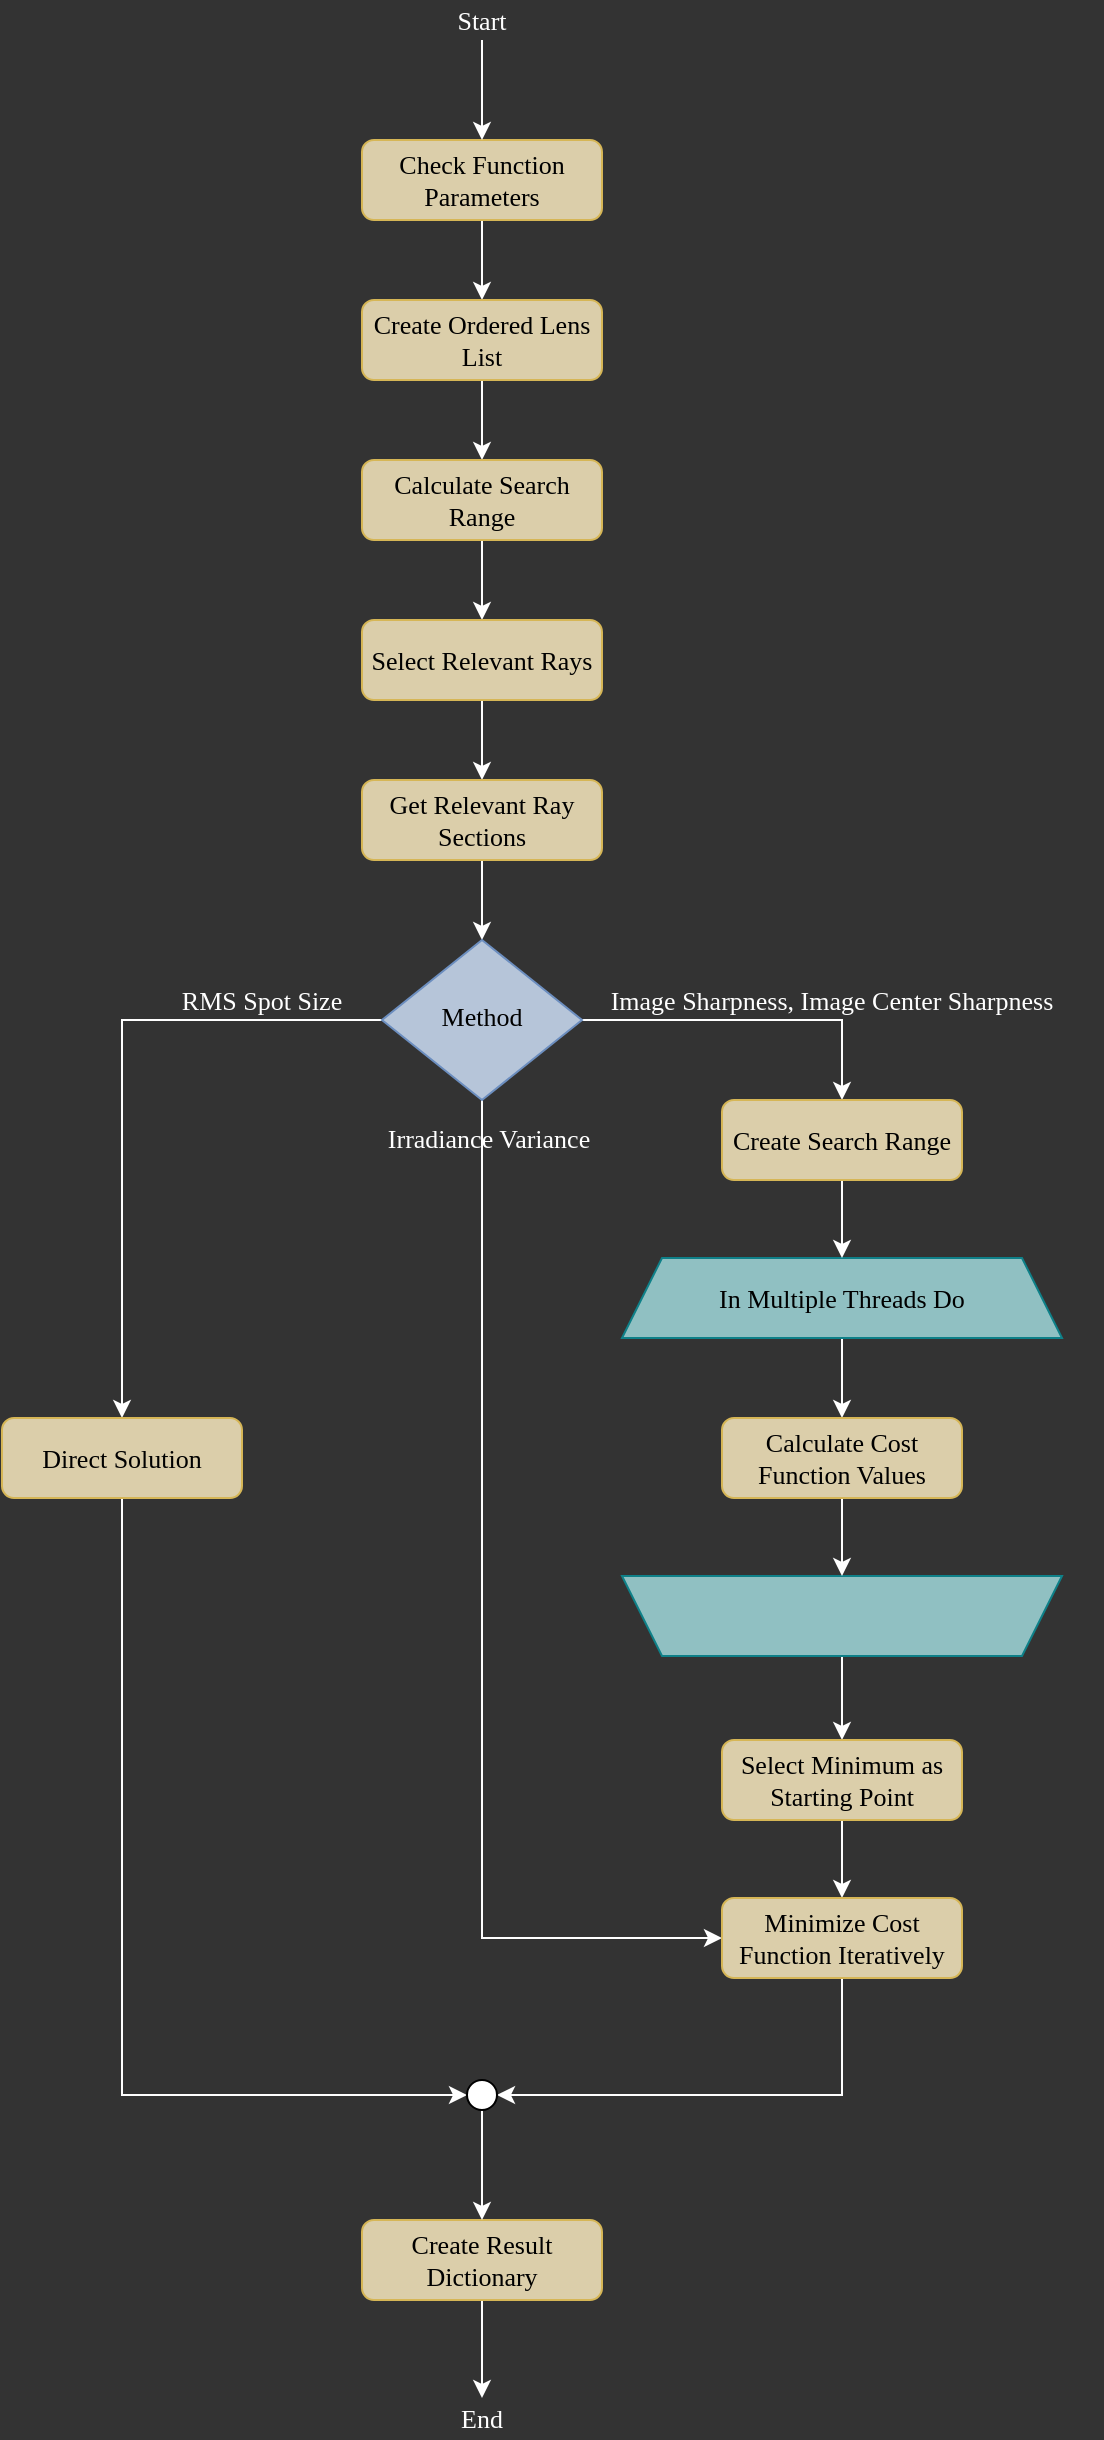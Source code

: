 <mxfile version="26.0.16">
  <diagram id="C5RBs43oDa-KdzZeNtuy" name="Page-1">
    <mxGraphModel dx="1434" dy="2000" grid="1" gridSize="10" guides="1" tooltips="1" connect="1" arrows="1" fold="1" page="1" pageScale="1" pageWidth="827" pageHeight="1169" background="#333333" math="0" shadow="0">
      <root>
        <mxCell id="WIyWlLk6GJQsqaUBKTNV-0" />
        <mxCell id="WIyWlLk6GJQsqaUBKTNV-1" parent="WIyWlLk6GJQsqaUBKTNV-0" />
        <mxCell id="uH4OkT64cM5H5gFiCBfV-25" style="edgeStyle=orthogonalEdgeStyle;rounded=0;orthogonalLoop=1;jettySize=auto;html=1;entryX=0.5;entryY=0;entryDx=0;entryDy=0;strokeColor=#FFFFFF;align=center;verticalAlign=middle;fontFamily=Helvetica;fontSize=11;fontColor=default;labelBackgroundColor=default;endArrow=classic;" parent="WIyWlLk6GJQsqaUBKTNV-1" source="tedfQHLUCKz6kTAHSQzP-0" target="Ra94u74_zHsjVBOQ7fiC-0" edge="1">
          <mxGeometry relative="1" as="geometry" />
        </mxCell>
        <mxCell id="tedfQHLUCKz6kTAHSQzP-0" value="Check Function Parameters" style="rounded=1;whiteSpace=wrap;html=1;fontSize=13;glass=0;strokeWidth=1;shadow=0;fillColor=#DBCEAA;strokeColor=#d6b656;fontFamily=Times New Roman;fontColor=#000000;flipV=0;flipH=1;" parent="WIyWlLk6GJQsqaUBKTNV-1" vertex="1">
          <mxGeometry x="280" y="40" width="120" height="40" as="geometry" />
        </mxCell>
        <mxCell id="JQYIA-HylmGEcJKbKAeS-39" value="" style="edgeStyle=orthogonalEdgeStyle;rounded=0;orthogonalLoop=1;jettySize=auto;html=1;strokeColor=#FFFFFF;align=center;verticalAlign=middle;fontFamily=Helvetica;fontSize=11;fontColor=default;labelBackgroundColor=default;endArrow=classic;" parent="WIyWlLk6GJQsqaUBKTNV-1" source="tedfQHLUCKz6kTAHSQzP-3" target="tedfQHLUCKz6kTAHSQzP-0" edge="1">
          <mxGeometry relative="1" as="geometry" />
        </mxCell>
        <mxCell id="tedfQHLUCKz6kTAHSQzP-3" value="Start" style="text;html=1;strokeColor=none;fillColor=none;align=center;verticalAlign=middle;whiteSpace=wrap;rounded=0;fontFamily=Times New Roman;fontSize=13;fontColor=#FFFFFF;" parent="WIyWlLk6GJQsqaUBKTNV-1" vertex="1">
          <mxGeometry x="320" y="-30" width="40" height="20" as="geometry" />
        </mxCell>
        <mxCell id="uH4OkT64cM5H5gFiCBfV-26" style="edgeStyle=orthogonalEdgeStyle;rounded=0;orthogonalLoop=1;jettySize=auto;html=1;entryX=0.5;entryY=0;entryDx=0;entryDy=0;strokeColor=#FFFFFF;align=center;verticalAlign=middle;fontFamily=Helvetica;fontSize=11;fontColor=default;labelBackgroundColor=default;endArrow=classic;" parent="WIyWlLk6GJQsqaUBKTNV-1" source="Ra94u74_zHsjVBOQ7fiC-0" target="uH4OkT64cM5H5gFiCBfV-0" edge="1">
          <mxGeometry relative="1" as="geometry" />
        </mxCell>
        <mxCell id="Ra94u74_zHsjVBOQ7fiC-0" value="Create Ordered Lens List" style="rounded=1;whiteSpace=wrap;html=1;fontSize=13;glass=0;strokeWidth=1;shadow=0;fillColor=#DBCEAA;strokeColor=#d6b656;fontFamily=Times New Roman;fontColor=#000000;flipV=0;flipH=1;" parent="WIyWlLk6GJQsqaUBKTNV-1" vertex="1">
          <mxGeometry x="280" y="120" width="120" height="40" as="geometry" />
        </mxCell>
        <mxCell id="JQYIA-HylmGEcJKbKAeS-13" style="edgeStyle=orthogonalEdgeStyle;rounded=0;orthogonalLoop=1;jettySize=auto;html=1;entryX=0.5;entryY=0;entryDx=0;entryDy=0;strokeColor=#FFFFFF;align=center;verticalAlign=middle;fontFamily=Helvetica;fontSize=11;fontColor=default;labelBackgroundColor=default;endArrow=classic;" parent="WIyWlLk6GJQsqaUBKTNV-1" source="uH4OkT64cM5H5gFiCBfV-0" target="JQYIA-HylmGEcJKbKAeS-0" edge="1">
          <mxGeometry relative="1" as="geometry" />
        </mxCell>
        <mxCell id="uH4OkT64cM5H5gFiCBfV-0" value="Calculate Search Range" style="rounded=1;whiteSpace=wrap;html=1;fontSize=13;glass=0;strokeWidth=1;shadow=0;fillColor=#DBCEAA;strokeColor=#d6b656;fontFamily=Times New Roman;fontColor=#000000;flipV=0;flipH=1;" parent="WIyWlLk6GJQsqaUBKTNV-1" vertex="1">
          <mxGeometry x="280" y="200" width="120" height="40" as="geometry" />
        </mxCell>
        <mxCell id="JQYIA-HylmGEcJKbKAeS-21" style="edgeStyle=orthogonalEdgeStyle;rounded=0;orthogonalLoop=1;jettySize=auto;html=1;entryX=0.5;entryY=0;entryDx=0;entryDy=0;strokeColor=#FFFFFF;align=center;verticalAlign=middle;fontFamily=Helvetica;fontSize=11;fontColor=default;labelBackgroundColor=default;endArrow=classic;" parent="WIyWlLk6GJQsqaUBKTNV-1" source="uH4OkT64cM5H5gFiCBfV-1" target="JQYIA-HylmGEcJKbKAeS-5" edge="1">
          <mxGeometry relative="1" as="geometry" />
        </mxCell>
        <mxCell id="uH4OkT64cM5H5gFiCBfV-1" value="&lt;font style=&quot;color: rgb(0, 0, 0);&quot;&gt;In Multiple Threads Do&lt;/font&gt;" style="shape=trapezoid;perimeter=trapezoidPerimeter;whiteSpace=wrap;html=1;fixedSize=1;fontFamily=Times New Roman;fillColor=#90c0c2;strokeColor=#0e8088;fontSize=13;" parent="WIyWlLk6GJQsqaUBKTNV-1" vertex="1">
          <mxGeometry x="410" y="599" width="220" height="40" as="geometry" />
        </mxCell>
        <mxCell id="JQYIA-HylmGEcJKbKAeS-25" style="edgeStyle=orthogonalEdgeStyle;rounded=0;orthogonalLoop=1;jettySize=auto;html=1;entryX=0.5;entryY=0;entryDx=0;entryDy=0;strokeColor=#FFFFFF;align=center;verticalAlign=middle;fontFamily=Helvetica;fontSize=11;fontColor=default;labelBackgroundColor=default;endArrow=classic;" parent="WIyWlLk6GJQsqaUBKTNV-1" source="uH4OkT64cM5H5gFiCBfV-12" target="JQYIA-HylmGEcJKbKAeS-7" edge="1">
          <mxGeometry relative="1" as="geometry" />
        </mxCell>
        <mxCell id="uH4OkT64cM5H5gFiCBfV-12" value="" style="shape=trapezoid;perimeter=trapezoidPerimeter;whiteSpace=wrap;html=1;fixedSize=1;fontFamily=Times New Roman;fillColor=#90c0c2;strokeColor=#0e8088;direction=west;fontSize=13;" parent="WIyWlLk6GJQsqaUBKTNV-1" vertex="1">
          <mxGeometry x="410" y="758" width="220" height="40" as="geometry" />
        </mxCell>
        <mxCell id="uH4OkT64cM5H5gFiCBfV-48" value="End" style="text;html=1;strokeColor=none;fillColor=none;align=center;verticalAlign=middle;whiteSpace=wrap;rounded=0;fontFamily=Times New Roman;fontSize=13;fontColor=#FFFFFF;" parent="WIyWlLk6GJQsqaUBKTNV-1" vertex="1">
          <mxGeometry x="320" y="1169" width="40" height="20" as="geometry" />
        </mxCell>
        <mxCell id="JQYIA-HylmGEcJKbKAeS-16" style="edgeStyle=orthogonalEdgeStyle;rounded=0;orthogonalLoop=1;jettySize=auto;html=1;entryX=0.5;entryY=0;entryDx=0;entryDy=0;strokeColor=#FFFFFF;align=center;verticalAlign=middle;fontFamily=Helvetica;fontSize=11;fontColor=default;labelBackgroundColor=default;endArrow=classic;" parent="WIyWlLk6GJQsqaUBKTNV-1" source="JQYIA-HylmGEcJKbKAeS-0" target="JQYIA-HylmGEcJKbKAeS-1" edge="1">
          <mxGeometry relative="1" as="geometry" />
        </mxCell>
        <mxCell id="JQYIA-HylmGEcJKbKAeS-0" value="Select Relevant Rays" style="rounded=1;whiteSpace=wrap;html=1;fontSize=13;glass=0;strokeWidth=1;shadow=0;fillColor=#DBCEAA;strokeColor=#d6b656;fontFamily=Times New Roman;fontColor=#000000;flipV=0;flipH=1;" parent="WIyWlLk6GJQsqaUBKTNV-1" vertex="1">
          <mxGeometry x="280" y="280" width="120" height="40" as="geometry" />
        </mxCell>
        <mxCell id="JQYIA-HylmGEcJKbKAeS-17" value="" style="edgeStyle=orthogonalEdgeStyle;rounded=0;orthogonalLoop=1;jettySize=auto;html=1;strokeColor=#FFFFFF;align=center;verticalAlign=middle;fontFamily=Helvetica;fontSize=11;fontColor=default;labelBackgroundColor=default;endArrow=classic;" parent="WIyWlLk6GJQsqaUBKTNV-1" source="JQYIA-HylmGEcJKbKAeS-1" target="JQYIA-HylmGEcJKbKAeS-2" edge="1">
          <mxGeometry relative="1" as="geometry" />
        </mxCell>
        <mxCell id="JQYIA-HylmGEcJKbKAeS-1" value="Get Relevant Ray Sections" style="rounded=1;whiteSpace=wrap;html=1;fontSize=13;glass=0;strokeWidth=1;shadow=0;fillColor=#DBCEAA;strokeColor=#d6b656;fontFamily=Times New Roman;fontColor=#000000;flipV=0;flipH=1;" parent="WIyWlLk6GJQsqaUBKTNV-1" vertex="1">
          <mxGeometry x="280" y="360" width="120" height="40" as="geometry" />
        </mxCell>
        <mxCell id="JQYIA-HylmGEcJKbKAeS-27" style="edgeStyle=orthogonalEdgeStyle;rounded=0;orthogonalLoop=1;jettySize=auto;html=1;strokeColor=#FFFFFF;align=center;verticalAlign=middle;fontFamily=Helvetica;fontSize=11;fontColor=default;labelBackgroundColor=default;endArrow=classic;" parent="WIyWlLk6GJQsqaUBKTNV-1" source="JQYIA-HylmGEcJKbKAeS-2" target="JQYIA-HylmGEcJKbKAeS-3" edge="1">
          <mxGeometry relative="1" as="geometry" />
        </mxCell>
        <mxCell id="JQYIA-HylmGEcJKbKAeS-30" style="edgeStyle=orthogonalEdgeStyle;rounded=0;orthogonalLoop=1;jettySize=auto;html=1;entryX=0.5;entryY=0;entryDx=0;entryDy=0;strokeColor=#FFFFFF;align=center;verticalAlign=middle;fontFamily=Helvetica;fontSize=11;fontColor=default;labelBackgroundColor=default;endArrow=classic;" parent="WIyWlLk6GJQsqaUBKTNV-1" source="JQYIA-HylmGEcJKbKAeS-2" target="JQYIA-HylmGEcJKbKAeS-6" edge="1">
          <mxGeometry relative="1" as="geometry" />
        </mxCell>
        <mxCell id="MTxUc_7nnZS_ilgGxWKb-0" style="edgeStyle=orthogonalEdgeStyle;rounded=0;orthogonalLoop=1;jettySize=auto;html=1;entryX=0;entryY=0.5;entryDx=0;entryDy=0;strokeColor=#FFFFFF;" edge="1" parent="WIyWlLk6GJQsqaUBKTNV-1" source="JQYIA-HylmGEcJKbKAeS-2" target="JQYIA-HylmGEcJKbKAeS-9">
          <mxGeometry relative="1" as="geometry">
            <Array as="points">
              <mxPoint x="340" y="939" />
            </Array>
          </mxGeometry>
        </mxCell>
        <mxCell id="MTxUc_7nnZS_ilgGxWKb-1" value="&lt;span&gt;&lt;font style=&quot;color: rgb(255, 255, 255);&quot;&gt;Irradiance Variance&lt;/font&gt;&lt;/span&gt;" style="edgeLabel;html=1;align=center;verticalAlign=middle;resizable=0;points=[];labelBackgroundColor=none;fontFamily=Times New Roman;fontSize=13;" vertex="1" connectable="0" parent="MTxUc_7nnZS_ilgGxWKb-0">
          <mxGeometry x="-0.354" y="3" relative="1" as="geometry">
            <mxPoint y="-155" as="offset" />
          </mxGeometry>
        </mxCell>
        <mxCell id="JQYIA-HylmGEcJKbKAeS-2" value="Method" style="rhombus;whiteSpace=wrap;html=1;shadow=0;fontFamily=Times New Roman;fontSize=13;align=center;strokeWidth=1;spacing=6;spacingTop=-4;fillColor=#B6C5D9;strokeColor=#6c8ebf;fontColor=#000000;" parent="WIyWlLk6GJQsqaUBKTNV-1" vertex="1">
          <mxGeometry x="290" y="440" width="100" height="80" as="geometry" />
        </mxCell>
        <mxCell id="JQYIA-HylmGEcJKbKAeS-41" style="edgeStyle=orthogonalEdgeStyle;rounded=0;orthogonalLoop=1;jettySize=auto;html=1;entryX=0;entryY=0.5;entryDx=0;entryDy=0;exitX=0.5;exitY=1;exitDx=0;exitDy=0;strokeColor=#FFFFFF;align=center;verticalAlign=middle;fontFamily=Helvetica;fontSize=11;fontColor=default;labelBackgroundColor=default;endArrow=classic;" parent="WIyWlLk6GJQsqaUBKTNV-1" source="JQYIA-HylmGEcJKbKAeS-3" target="JQYIA-HylmGEcJKbKAeS-31" edge="1">
          <mxGeometry relative="1" as="geometry">
            <Array as="points">
              <mxPoint x="160" y="1018" />
            </Array>
          </mxGeometry>
        </mxCell>
        <mxCell id="JQYIA-HylmGEcJKbKAeS-3" value="Direct Solution" style="rounded=1;whiteSpace=wrap;html=1;fontSize=13;glass=0;strokeWidth=1;shadow=0;fillColor=#DBCEAA;strokeColor=#d6b656;fontFamily=Times New Roman;fontColor=#000000;" parent="WIyWlLk6GJQsqaUBKTNV-1" vertex="1">
          <mxGeometry x="100" y="679" width="120" height="40" as="geometry" />
        </mxCell>
        <mxCell id="JQYIA-HylmGEcJKbKAeS-29" value="" style="edgeStyle=orthogonalEdgeStyle;rounded=0;orthogonalLoop=1;jettySize=auto;html=1;strokeColor=#FFFFFF;" parent="WIyWlLk6GJQsqaUBKTNV-1" source="JQYIA-HylmGEcJKbKAeS-4" target="uH4OkT64cM5H5gFiCBfV-48" edge="1">
          <mxGeometry relative="1" as="geometry" />
        </mxCell>
        <mxCell id="JQYIA-HylmGEcJKbKAeS-4" value="Create Result Dictionary" style="rounded=1;whiteSpace=wrap;html=1;fontSize=13;glass=0;strokeWidth=1;shadow=0;fillColor=#DBCEAA;strokeColor=#d6b656;fontFamily=Times New Roman;fontColor=#000000;" parent="WIyWlLk6GJQsqaUBKTNV-1" vertex="1">
          <mxGeometry x="280" y="1080" width="120" height="40" as="geometry" />
        </mxCell>
        <mxCell id="JQYIA-HylmGEcJKbKAeS-37" style="edgeStyle=orthogonalEdgeStyle;rounded=0;orthogonalLoop=1;jettySize=auto;html=1;entryX=0.5;entryY=1;entryDx=0;entryDy=0;strokeColor=#FFFFFF;align=center;verticalAlign=middle;fontFamily=Helvetica;fontSize=11;fontColor=default;labelBackgroundColor=default;endArrow=classic;" parent="WIyWlLk6GJQsqaUBKTNV-1" source="JQYIA-HylmGEcJKbKAeS-5" target="uH4OkT64cM5H5gFiCBfV-12" edge="1">
          <mxGeometry relative="1" as="geometry" />
        </mxCell>
        <mxCell id="JQYIA-HylmGEcJKbKAeS-5" value="Calculate Cost Function Values" style="rounded=1;whiteSpace=wrap;html=1;fontSize=13;glass=0;strokeWidth=1;shadow=0;fillColor=#DBCEAA;strokeColor=#d6b656;fontFamily=Times New Roman;fontColor=#000000;" parent="WIyWlLk6GJQsqaUBKTNV-1" vertex="1">
          <mxGeometry x="460" y="679" width="120" height="40" as="geometry" />
        </mxCell>
        <mxCell id="JQYIA-HylmGEcJKbKAeS-20" style="edgeStyle=orthogonalEdgeStyle;rounded=0;orthogonalLoop=1;jettySize=auto;html=1;entryX=0.5;entryY=0;entryDx=0;entryDy=0;strokeColor=#FFFFFF;align=center;verticalAlign=middle;fontFamily=Helvetica;fontSize=11;fontColor=default;labelBackgroundColor=default;endArrow=classic;" parent="WIyWlLk6GJQsqaUBKTNV-1" source="JQYIA-HylmGEcJKbKAeS-6" target="uH4OkT64cM5H5gFiCBfV-1" edge="1">
          <mxGeometry relative="1" as="geometry" />
        </mxCell>
        <mxCell id="JQYIA-HylmGEcJKbKAeS-6" value="Create Search Range" style="rounded=1;whiteSpace=wrap;html=1;fontSize=13;glass=0;strokeWidth=1;shadow=0;fillColor=#DBCEAA;strokeColor=#d6b656;fontFamily=Times New Roman;fontColor=#000000;" parent="WIyWlLk6GJQsqaUBKTNV-1" vertex="1">
          <mxGeometry x="460" y="520" width="120" height="40" as="geometry" />
        </mxCell>
        <mxCell id="JQYIA-HylmGEcJKbKAeS-26" value="" style="edgeStyle=orthogonalEdgeStyle;rounded=0;orthogonalLoop=1;jettySize=auto;html=1;strokeColor=#FFFFFF;align=center;verticalAlign=middle;fontFamily=Helvetica;fontSize=11;fontColor=default;labelBackgroundColor=default;endArrow=classic;" parent="WIyWlLk6GJQsqaUBKTNV-1" source="JQYIA-HylmGEcJKbKAeS-7" target="JQYIA-HylmGEcJKbKAeS-9" edge="1">
          <mxGeometry relative="1" as="geometry" />
        </mxCell>
        <mxCell id="JQYIA-HylmGEcJKbKAeS-7" value="Select Minimum as Starting Point" style="rounded=1;whiteSpace=wrap;html=1;fontSize=13;glass=0;strokeWidth=1;shadow=0;fillColor=#DBCEAA;strokeColor=#d6b656;fontFamily=Times New Roman;fontColor=#000000;flipV=1;" parent="WIyWlLk6GJQsqaUBKTNV-1" vertex="1">
          <mxGeometry x="460" y="840" width="120" height="40" as="geometry" />
        </mxCell>
        <mxCell id="JQYIA-HylmGEcJKbKAeS-40" style="edgeStyle=orthogonalEdgeStyle;rounded=0;orthogonalLoop=1;jettySize=auto;html=1;entryX=1;entryY=0.5;entryDx=0;entryDy=0;strokeColor=#FFFFFF;align=center;verticalAlign=middle;fontFamily=Helvetica;fontSize=11;fontColor=default;labelBackgroundColor=default;endArrow=classic;" parent="WIyWlLk6GJQsqaUBKTNV-1" source="JQYIA-HylmGEcJKbKAeS-9" target="JQYIA-HylmGEcJKbKAeS-31" edge="1">
          <mxGeometry relative="1" as="geometry">
            <Array as="points">
              <mxPoint x="520" y="1018" />
            </Array>
          </mxGeometry>
        </mxCell>
        <mxCell id="JQYIA-HylmGEcJKbKAeS-9" value="Minimize Cost Function Iteratively" style="rounded=1;whiteSpace=wrap;html=1;fontSize=13;glass=0;strokeWidth=1;shadow=0;fillColor=#DBCEAA;strokeColor=#d6b656;fontFamily=Times New Roman;fontColor=#000000;flipV=1;" parent="WIyWlLk6GJQsqaUBKTNV-1" vertex="1">
          <mxGeometry x="460" y="919" width="120" height="40" as="geometry" />
        </mxCell>
        <mxCell id="JQYIA-HylmGEcJKbKAeS-32" value="" style="edgeStyle=orthogonalEdgeStyle;rounded=0;orthogonalLoop=1;jettySize=auto;html=1;strokeColor=#FFFFFF;align=center;verticalAlign=middle;fontFamily=Helvetica;fontSize=11;fontColor=default;labelBackgroundColor=default;endArrow=classic;" parent="WIyWlLk6GJQsqaUBKTNV-1" source="JQYIA-HylmGEcJKbKAeS-31" target="JQYIA-HylmGEcJKbKAeS-4" edge="1">
          <mxGeometry relative="1" as="geometry" />
        </mxCell>
        <mxCell id="JQYIA-HylmGEcJKbKAeS-31" value="" style="ellipse;whiteSpace=wrap;html=1;aspect=fixed;fontFamily=Times New Roman;fontSize=13;fontColor=#000000;fillColor=light-dark(#ffffff, #ededed);" parent="WIyWlLk6GJQsqaUBKTNV-1" vertex="1">
          <mxGeometry x="332.5" y="1010" width="15" height="15" as="geometry" />
        </mxCell>
        <mxCell id="JQYIA-HylmGEcJKbKAeS-35" value="RMS Spot Size" style="text;html=1;strokeColor=none;fillColor=none;align=center;verticalAlign=middle;whiteSpace=wrap;rounded=0;fontFamily=Times New Roman;fontSize=13;fontColor=#FFFFFF;" parent="WIyWlLk6GJQsqaUBKTNV-1" vertex="1">
          <mxGeometry x="180" y="460" width="100" height="20" as="geometry" />
        </mxCell>
        <mxCell id="JQYIA-HylmGEcJKbKAeS-36" value="Image Sharpness, Image Center Sharpness" style="text;html=1;strokeColor=none;fillColor=none;align=center;verticalAlign=middle;whiteSpace=wrap;rounded=0;fontFamily=Times New Roman;fontSize=13;fontColor=#FFFFFF;labelBackgroundColor=none;" parent="WIyWlLk6GJQsqaUBKTNV-1" vertex="1">
          <mxGeometry x="380" y="460" width="270" height="20" as="geometry" />
        </mxCell>
        <mxCell id="JQYIA-HylmGEcJKbKAeS-38" value="&amp;nbsp;" style="text;whiteSpace=wrap;html=1;" parent="WIyWlLk6GJQsqaUBKTNV-1" vertex="1">
          <mxGeometry x="430" y="330" width="40" height="40" as="geometry" />
        </mxCell>
      </root>
    </mxGraphModel>
  </diagram>
</mxfile>
